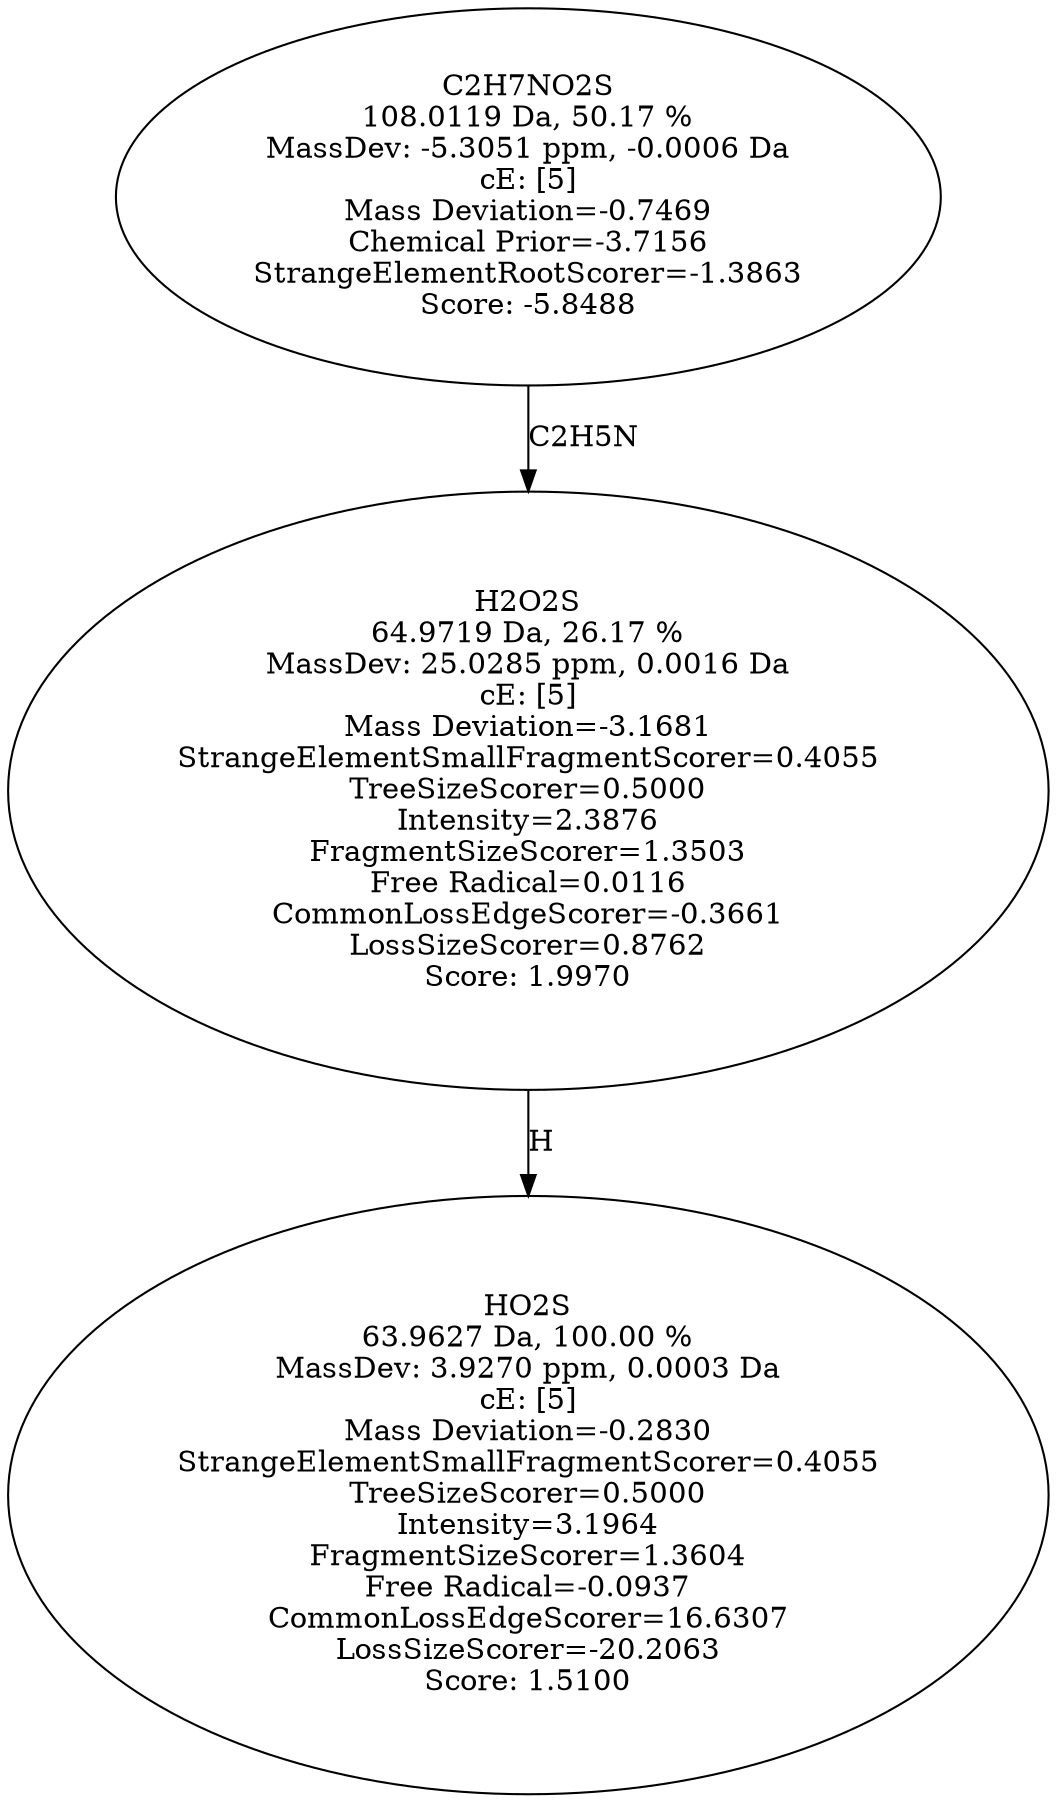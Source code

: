 strict digraph {
v1 [label="HO2S\n63.9627 Da, 100.00 %\nMassDev: 3.9270 ppm, 0.0003 Da\ncE: [5]\nMass Deviation=-0.2830\nStrangeElementSmallFragmentScorer=0.4055\nTreeSizeScorer=0.5000\nIntensity=3.1964\nFragmentSizeScorer=1.3604\nFree Radical=-0.0937\nCommonLossEdgeScorer=16.6307\nLossSizeScorer=-20.2063\nScore: 1.5100"];
v2 [label="H2O2S\n64.9719 Da, 26.17 %\nMassDev: 25.0285 ppm, 0.0016 Da\ncE: [5]\nMass Deviation=-3.1681\nStrangeElementSmallFragmentScorer=0.4055\nTreeSizeScorer=0.5000\nIntensity=2.3876\nFragmentSizeScorer=1.3503\nFree Radical=0.0116\nCommonLossEdgeScorer=-0.3661\nLossSizeScorer=0.8762\nScore: 1.9970"];
v3 [label="C2H7NO2S\n108.0119 Da, 50.17 %\nMassDev: -5.3051 ppm, -0.0006 Da\ncE: [5]\nMass Deviation=-0.7469\nChemical Prior=-3.7156\nStrangeElementRootScorer=-1.3863\nScore: -5.8488"];
v2 -> v1 [label="H"];
v3 -> v2 [label="C2H5N"];
}